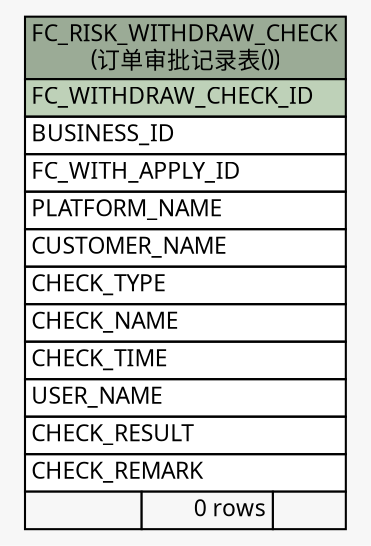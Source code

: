 // dot 2.26.0 on Linux 2.6.32-504.8.1.el6.x86_64
// SchemaSpy rev Unknown
digraph "FC_RISK_WITHDRAW_CHECK" {
  graph [
    rankdir="RL"
    bgcolor="#f7f7f7"
    nodesep="0.18"
    ranksep="0.46"
    fontname="Microsoft YaHei"
    fontsize="11"
  ];
  node [
    fontname="Microsoft YaHei"
    fontsize="11"
    shape="plaintext"
  ];
  edge [
    arrowsize="0.8"
  ];
  "FC_RISK_WITHDRAW_CHECK" [
    label=<
    <TABLE BORDER="0" CELLBORDER="1" CELLSPACING="0" BGCOLOR="#ffffff">
      <TR><TD COLSPAN="3" BGCOLOR="#9bab96" ALIGN="CENTER">FC_RISK_WITHDRAW_CHECK<br/>(订单审批记录表())</TD></TR>
      <TR><TD PORT="FC_WITHDRAW_CHECK_ID" COLSPAN="3" BGCOLOR="#bed1b8" ALIGN="LEFT">FC_WITHDRAW_CHECK_ID</TD></TR>
      <TR><TD PORT="BUSINESS_ID" COLSPAN="3" ALIGN="LEFT">BUSINESS_ID</TD></TR>
      <TR><TD PORT="FC_WITH_APPLY_ID" COLSPAN="3" ALIGN="LEFT">FC_WITH_APPLY_ID</TD></TR>
      <TR><TD PORT="PLATFORM_NAME" COLSPAN="3" ALIGN="LEFT">PLATFORM_NAME</TD></TR>
      <TR><TD PORT="CUSTOMER_NAME" COLSPAN="3" ALIGN="LEFT">CUSTOMER_NAME</TD></TR>
      <TR><TD PORT="CHECK_TYPE" COLSPAN="3" ALIGN="LEFT">CHECK_TYPE</TD></TR>
      <TR><TD PORT="CHECK_NAME" COLSPAN="3" ALIGN="LEFT">CHECK_NAME</TD></TR>
      <TR><TD PORT="CHECK_TIME" COLSPAN="3" ALIGN="LEFT">CHECK_TIME</TD></TR>
      <TR><TD PORT="USER_NAME" COLSPAN="3" ALIGN="LEFT">USER_NAME</TD></TR>
      <TR><TD PORT="CHECK_RESULT" COLSPAN="3" ALIGN="LEFT">CHECK_RESULT</TD></TR>
      <TR><TD PORT="CHECK_REMARK" COLSPAN="3" ALIGN="LEFT">CHECK_REMARK</TD></TR>
      <TR><TD ALIGN="LEFT" BGCOLOR="#f7f7f7">  </TD><TD ALIGN="RIGHT" BGCOLOR="#f7f7f7">0 rows</TD><TD ALIGN="RIGHT" BGCOLOR="#f7f7f7">  </TD></TR>
    </TABLE>>
    URL="tables/FC_RISK_WITHDRAW_CHECK.html"
    tooltip="FC_RISK_WITHDRAW_CHECK"
  ];
}
